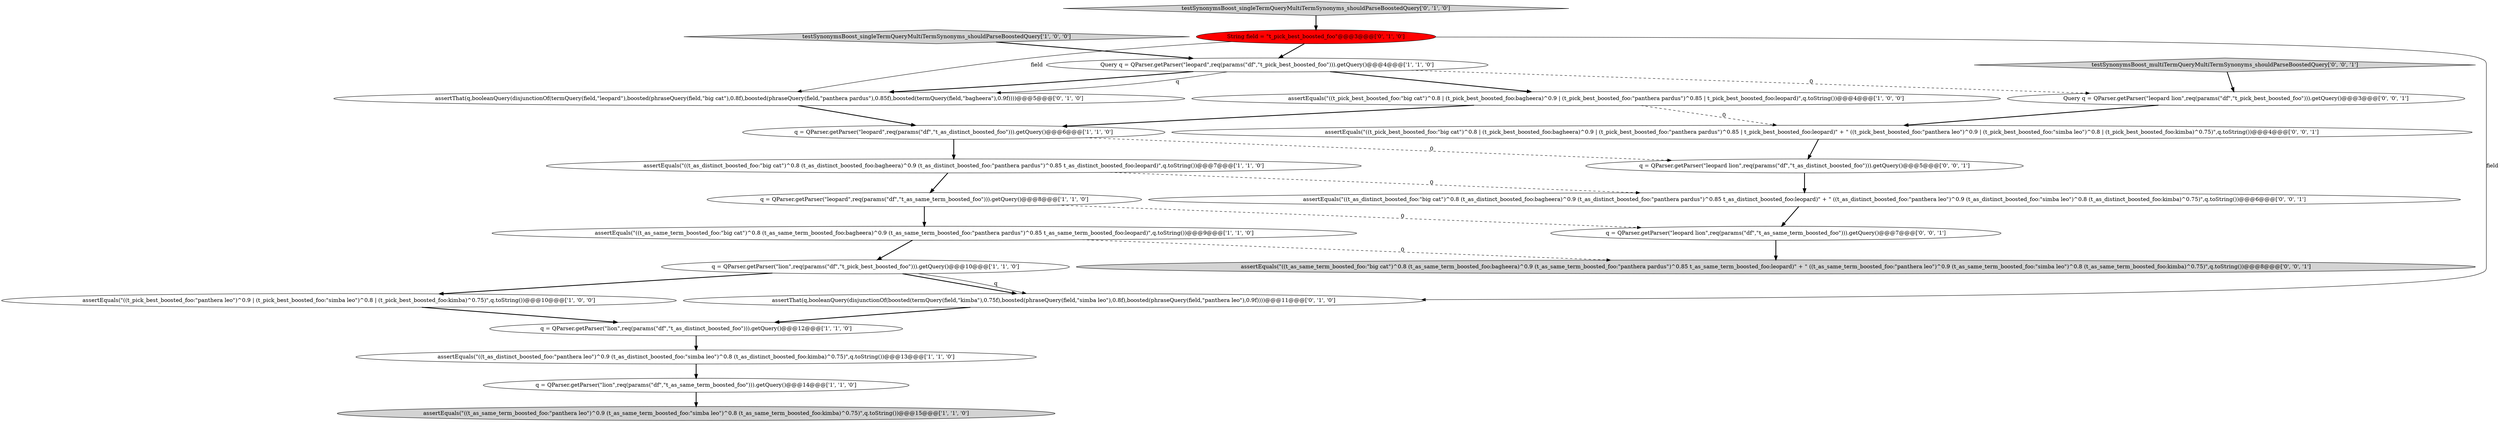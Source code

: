 digraph {
15 [style = filled, label = "assertThat(q,booleanQuery(disjunctionOf(boosted(termQuery(field,\"kimba\"),0.75f),boosted(phraseQuery(field,\"simba leo\"),0.8f),boosted(phraseQuery(field,\"panthera leo\"),0.9f))))@@@11@@@['0', '1', '0']", fillcolor = white, shape = ellipse image = "AAA0AAABBB2BBB"];
21 [style = filled, label = "assertEquals(\"((t_as_same_term_boosted_foo:\"big cat\")^0.8 (t_as_same_term_boosted_foo:bagheera)^0.9 (t_as_same_term_boosted_foo:\"panthera pardus\")^0.85 t_as_same_term_boosted_foo:leopard)\" + \" ((t_as_same_term_boosted_foo:\"panthera leo\")^0.9 (t_as_same_term_boosted_foo:\"simba leo\")^0.8 (t_as_same_term_boosted_foo:kimba)^0.75)\",q.toString())@@@8@@@['0', '0', '1']", fillcolor = lightgray, shape = ellipse image = "AAA0AAABBB3BBB"];
10 [style = filled, label = "q = QParser.getParser(\"leopard\",req(params(\"df\",\"t_as_same_term_boosted_foo\"))).getQuery()@@@8@@@['1', '1', '0']", fillcolor = white, shape = ellipse image = "AAA0AAABBB1BBB"];
17 [style = filled, label = "assertEquals(\"((t_pick_best_boosted_foo:\"big cat\")^0.8 | (t_pick_best_boosted_foo:bagheera)^0.9 | (t_pick_best_boosted_foo:\"panthera pardus\")^0.85 | t_pick_best_boosted_foo:leopard)\" + \" ((t_pick_best_boosted_foo:\"panthera leo\")^0.9 | (t_pick_best_boosted_foo:\"simba leo\")^0.8 | (t_pick_best_boosted_foo:kimba)^0.75)\",q.toString())@@@4@@@['0', '0', '1']", fillcolor = white, shape = ellipse image = "AAA0AAABBB3BBB"];
0 [style = filled, label = "assertEquals(\"((t_as_same_term_boosted_foo:\"big cat\")^0.8 (t_as_same_term_boosted_foo:bagheera)^0.9 (t_as_same_term_boosted_foo:\"panthera pardus\")^0.85 t_as_same_term_boosted_foo:leopard)\",q.toString())@@@9@@@['1', '1', '0']", fillcolor = white, shape = ellipse image = "AAA0AAABBB1BBB"];
5 [style = filled, label = "assertEquals(\"((t_as_same_term_boosted_foo:\"panthera leo\")^0.9 (t_as_same_term_boosted_foo:\"simba leo\")^0.8 (t_as_same_term_boosted_foo:kimba)^0.75)\",q.toString())@@@15@@@['1', '1', '0']", fillcolor = lightgray, shape = ellipse image = "AAA0AAABBB1BBB"];
7 [style = filled, label = "testSynonymsBoost_singleTermQueryMultiTermSynonyms_shouldParseBoostedQuery['1', '0', '0']", fillcolor = lightgray, shape = diamond image = "AAA0AAABBB1BBB"];
12 [style = filled, label = "assertEquals(\"((t_pick_best_boosted_foo:\"panthera leo\")^0.9 | (t_pick_best_boosted_foo:\"simba leo\")^0.8 | (t_pick_best_boosted_foo:kimba)^0.75)\",q.toString())@@@10@@@['1', '0', '0']", fillcolor = white, shape = ellipse image = "AAA0AAABBB1BBB"];
3 [style = filled, label = "q = QParser.getParser(\"leopard\",req(params(\"df\",\"t_as_distinct_boosted_foo\"))).getQuery()@@@6@@@['1', '1', '0']", fillcolor = white, shape = ellipse image = "AAA0AAABBB1BBB"];
20 [style = filled, label = "assertEquals(\"((t_as_distinct_boosted_foo:\"big cat\")^0.8 (t_as_distinct_boosted_foo:bagheera)^0.9 (t_as_distinct_boosted_foo:\"panthera pardus\")^0.85 t_as_distinct_boosted_foo:leopard)\" + \" ((t_as_distinct_boosted_foo:\"panthera leo\")^0.9 (t_as_distinct_boosted_foo:\"simba leo\")^0.8 (t_as_distinct_boosted_foo:kimba)^0.75)\",q.toString())@@@6@@@['0', '0', '1']", fillcolor = white, shape = ellipse image = "AAA0AAABBB3BBB"];
14 [style = filled, label = "assertThat(q,booleanQuery(disjunctionOf(termQuery(field,\"leopard\"),boosted(phraseQuery(field,\"big cat\"),0.8f),boosted(phraseQuery(field,\"panthera pardus\"),0.85f),boosted(termQuery(field,\"bagheera\"),0.9f))))@@@5@@@['0', '1', '0']", fillcolor = white, shape = ellipse image = "AAA0AAABBB2BBB"];
6 [style = filled, label = "q = QParser.getParser(\"lion\",req(params(\"df\",\"t_as_same_term_boosted_foo\"))).getQuery()@@@14@@@['1', '1', '0']", fillcolor = white, shape = ellipse image = "AAA0AAABBB1BBB"];
9 [style = filled, label = "assertEquals(\"((t_pick_best_boosted_foo:\"big cat\")^0.8 | (t_pick_best_boosted_foo:bagheera)^0.9 | (t_pick_best_boosted_foo:\"panthera pardus\")^0.85 | t_pick_best_boosted_foo:leopard)\",q.toString())@@@4@@@['1', '0', '0']", fillcolor = white, shape = ellipse image = "AAA0AAABBB1BBB"];
18 [style = filled, label = "q = QParser.getParser(\"leopard lion\",req(params(\"df\",\"t_as_distinct_boosted_foo\"))).getQuery()@@@5@@@['0', '0', '1']", fillcolor = white, shape = ellipse image = "AAA0AAABBB3BBB"];
11 [style = filled, label = "assertEquals(\"((t_as_distinct_boosted_foo:\"panthera leo\")^0.9 (t_as_distinct_boosted_foo:\"simba leo\")^0.8 (t_as_distinct_boosted_foo:kimba)^0.75)\",q.toString())@@@13@@@['1', '1', '0']", fillcolor = white, shape = ellipse image = "AAA0AAABBB1BBB"];
4 [style = filled, label = "q = QParser.getParser(\"lion\",req(params(\"df\",\"t_pick_best_boosted_foo\"))).getQuery()@@@10@@@['1', '1', '0']", fillcolor = white, shape = ellipse image = "AAA0AAABBB1BBB"];
16 [style = filled, label = "testSynonymsBoost_singleTermQueryMultiTermSynonyms_shouldParseBoostedQuery['0', '1', '0']", fillcolor = lightgray, shape = diamond image = "AAA0AAABBB2BBB"];
19 [style = filled, label = "Query q = QParser.getParser(\"leopard lion\",req(params(\"df\",\"t_pick_best_boosted_foo\"))).getQuery()@@@3@@@['0', '0', '1']", fillcolor = white, shape = ellipse image = "AAA0AAABBB3BBB"];
8 [style = filled, label = "q = QParser.getParser(\"lion\",req(params(\"df\",\"t_as_distinct_boosted_foo\"))).getQuery()@@@12@@@['1', '1', '0']", fillcolor = white, shape = ellipse image = "AAA0AAABBB1BBB"];
2 [style = filled, label = "assertEquals(\"((t_as_distinct_boosted_foo:\"big cat\")^0.8 (t_as_distinct_boosted_foo:bagheera)^0.9 (t_as_distinct_boosted_foo:\"panthera pardus\")^0.85 t_as_distinct_boosted_foo:leopard)\",q.toString())@@@7@@@['1', '1', '0']", fillcolor = white, shape = ellipse image = "AAA0AAABBB1BBB"];
23 [style = filled, label = "testSynonymsBoost_multiTermQueryMultiTermSynonyms_shouldParseBoostedQuery['0', '0', '1']", fillcolor = lightgray, shape = diamond image = "AAA0AAABBB3BBB"];
13 [style = filled, label = "String field = \"t_pick_best_boosted_foo\"@@@3@@@['0', '1', '0']", fillcolor = red, shape = ellipse image = "AAA1AAABBB2BBB"];
1 [style = filled, label = "Query q = QParser.getParser(\"leopard\",req(params(\"df\",\"t_pick_best_boosted_foo\"))).getQuery()@@@4@@@['1', '1', '0']", fillcolor = white, shape = ellipse image = "AAA0AAABBB1BBB"];
22 [style = filled, label = "q = QParser.getParser(\"leopard lion\",req(params(\"df\",\"t_as_same_term_boosted_foo\"))).getQuery()@@@7@@@['0', '0', '1']", fillcolor = white, shape = ellipse image = "AAA0AAABBB3BBB"];
14->3 [style = bold, label=""];
16->13 [style = bold, label=""];
7->1 [style = bold, label=""];
2->20 [style = dashed, label="0"];
3->18 [style = dashed, label="0"];
11->6 [style = bold, label=""];
4->15 [style = bold, label=""];
1->19 [style = dashed, label="0"];
22->21 [style = bold, label=""];
19->17 [style = bold, label=""];
10->22 [style = dashed, label="0"];
2->10 [style = bold, label=""];
13->1 [style = bold, label=""];
1->9 [style = bold, label=""];
20->22 [style = bold, label=""];
1->14 [style = solid, label="q"];
6->5 [style = bold, label=""];
18->20 [style = bold, label=""];
13->15 [style = solid, label="field"];
3->2 [style = bold, label=""];
0->4 [style = bold, label=""];
0->21 [style = dashed, label="0"];
12->8 [style = bold, label=""];
13->14 [style = solid, label="field"];
4->15 [style = solid, label="q"];
23->19 [style = bold, label=""];
9->17 [style = dashed, label="0"];
10->0 [style = bold, label=""];
4->12 [style = bold, label=""];
9->3 [style = bold, label=""];
1->14 [style = bold, label=""];
8->11 [style = bold, label=""];
15->8 [style = bold, label=""];
17->18 [style = bold, label=""];
}
